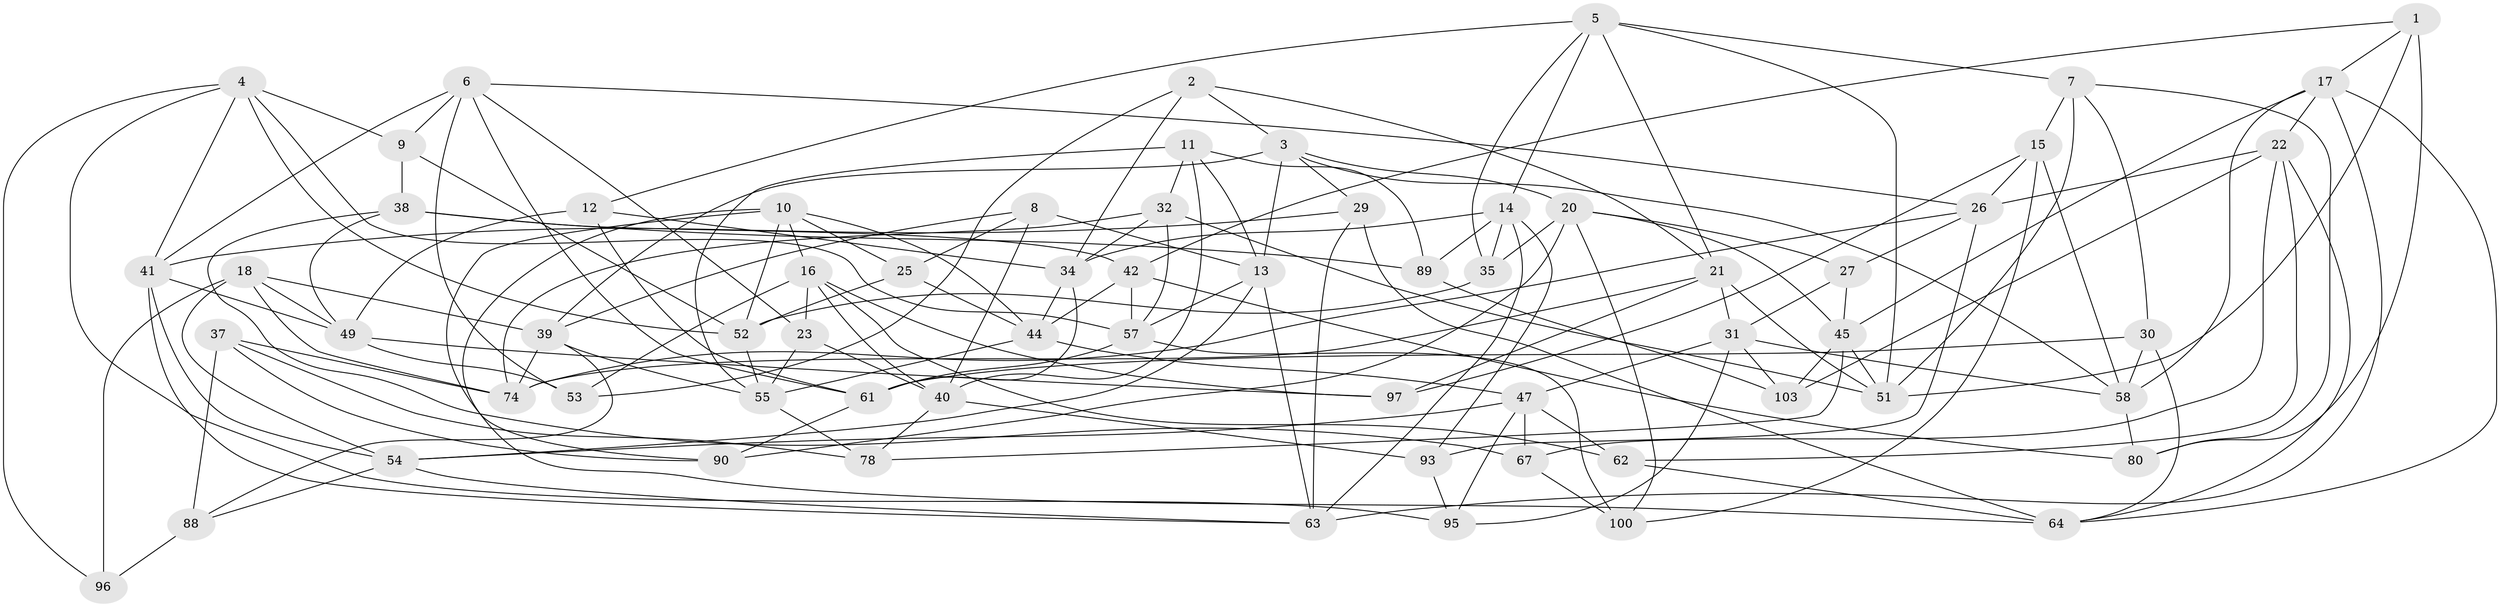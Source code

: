 // original degree distribution, {4: 1.0}
// Generated by graph-tools (version 1.1) at 2025/42/03/06/25 10:42:18]
// undirected, 65 vertices, 165 edges
graph export_dot {
graph [start="1"]
  node [color=gray90,style=filled];
  1;
  2;
  3 [super="+50"];
  4 [super="+28"];
  5 [super="+65"];
  6 [super="+24"];
  7 [super="+101"];
  8;
  9;
  10 [super="+33"];
  11 [super="+68"];
  12;
  13 [super="+85"];
  14 [super="+87"];
  15 [super="+19"];
  16 [super="+43"];
  17 [super="+48"];
  18 [super="+66"];
  20 [super="+36"];
  21 [super="+76"];
  22 [super="+91"];
  23;
  25;
  26 [super="+77"];
  27;
  29;
  30;
  31 [super="+60"];
  32 [super="+84"];
  34 [super="+86"];
  35;
  37;
  38 [super="+46"];
  39 [super="+56"];
  40 [super="+81"];
  41 [super="+69"];
  42 [super="+70"];
  44 [super="+102"];
  45 [super="+59"];
  47 [super="+79"];
  49 [super="+82"];
  51 [super="+72"];
  52 [super="+73"];
  53;
  54 [super="+83"];
  55 [super="+98"];
  57 [super="+71"];
  58 [super="+99"];
  61 [super="+94"];
  62;
  63 [super="+75"];
  64 [super="+104"];
  67;
  74 [super="+92"];
  78;
  80;
  88;
  89;
  90;
  93;
  95;
  96;
  97;
  100;
  103;
  1 -- 42;
  1 -- 80;
  1 -- 17;
  1 -- 51;
  2 -- 34;
  2 -- 53;
  2 -- 21;
  2 -- 3;
  3 -- 58;
  3 -- 39;
  3 -- 20;
  3 -- 13;
  3 -- 29;
  4 -- 41;
  4 -- 96;
  4 -- 52;
  4 -- 9;
  4 -- 95;
  4 -- 57;
  5 -- 7;
  5 -- 35;
  5 -- 21;
  5 -- 12;
  5 -- 14;
  5 -- 51;
  6 -- 9;
  6 -- 61;
  6 -- 26;
  6 -- 41;
  6 -- 53;
  6 -- 23;
  7 -- 15 [weight=2];
  7 -- 30;
  7 -- 80;
  7 -- 51;
  8 -- 40;
  8 -- 25;
  8 -- 39;
  8 -- 13;
  9 -- 38;
  9 -- 52;
  10 -- 52;
  10 -- 90;
  10 -- 44;
  10 -- 16;
  10 -- 25;
  10 -- 64;
  11 -- 89;
  11 -- 55;
  11 -- 40;
  11 -- 13;
  11 -- 32 [weight=2];
  12 -- 49;
  12 -- 34;
  12 -- 61;
  13 -- 63;
  13 -- 54;
  13 -- 57;
  14 -- 35;
  14 -- 89;
  14 -- 93;
  14 -- 34;
  14 -- 63;
  15 -- 97;
  15 -- 26;
  15 -- 100;
  15 -- 58;
  16 -- 97;
  16 -- 53;
  16 -- 40;
  16 -- 62;
  16 -- 23;
  17 -- 64;
  17 -- 22;
  17 -- 58;
  17 -- 45;
  17 -- 63;
  18 -- 39;
  18 -- 96 [weight=2];
  18 -- 74;
  18 -- 54;
  18 -- 49;
  20 -- 100;
  20 -- 90;
  20 -- 35;
  20 -- 27;
  20 -- 45;
  21 -- 97;
  21 -- 51;
  21 -- 31;
  21 -- 74;
  22 -- 67;
  22 -- 103;
  22 -- 62;
  22 -- 26;
  22 -- 64;
  23 -- 55;
  23 -- 40;
  25 -- 52;
  25 -- 44;
  26 -- 93;
  26 -- 27;
  26 -- 74;
  27 -- 31;
  27 -- 45;
  29 -- 63;
  29 -- 41;
  29 -- 64;
  30 -- 61;
  30 -- 64;
  30 -- 58;
  31 -- 95;
  31 -- 58;
  31 -- 103;
  31 -- 47;
  32 -- 57;
  32 -- 51;
  32 -- 34;
  32 -- 74;
  34 -- 44;
  34 -- 61;
  35 -- 52;
  37 -- 88;
  37 -- 90;
  37 -- 78;
  37 -- 74;
  38 -- 67;
  38 -- 42 [weight=2];
  38 -- 89;
  38 -- 49;
  39 -- 88;
  39 -- 74;
  39 -- 55;
  40 -- 78;
  40 -- 93;
  41 -- 63;
  41 -- 54;
  41 -- 49;
  42 -- 80;
  42 -- 57;
  42 -- 44;
  44 -- 47;
  44 -- 55;
  45 -- 51;
  45 -- 78;
  45 -- 103;
  47 -- 62;
  47 -- 95;
  47 -- 67;
  47 -- 54;
  49 -- 97;
  49 -- 53;
  52 -- 55;
  54 -- 88;
  54 -- 63;
  55 -- 78;
  57 -- 100;
  57 -- 61;
  58 -- 80;
  61 -- 90;
  62 -- 64;
  67 -- 100;
  88 -- 96;
  89 -- 103;
  93 -- 95;
}
